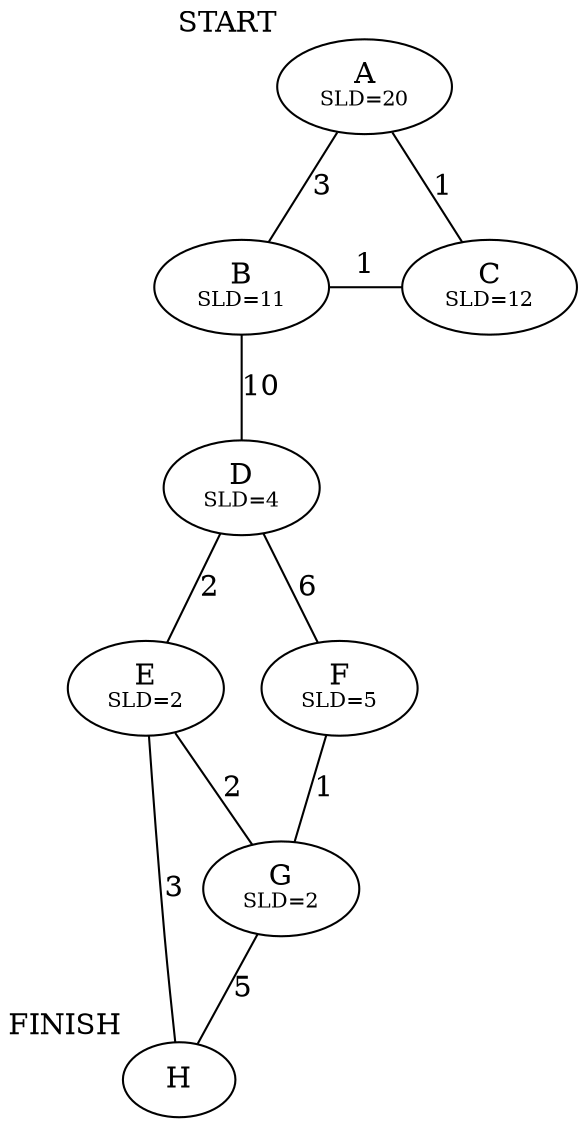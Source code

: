strict graph G {
    {rank=same; B,C}
    {rank=same; E,F}
    A [label=<A<BR /><FONT POINT-SIZE="10">SLD=20</FONT>> xlabel="START"];
    B [label=<B<BR /><FONT POINT-SIZE="10">SLD=11</FONT>>];
    C [label=<C<BR /><FONT POINT-SIZE="10">SLD=12</FONT>>];
    D [label=<D<BR /><FONT POINT-SIZE="10">SLD=4</FONT>>];
    E [label=<E<BR /><FONT POINT-SIZE="10">SLD=2</FONT>>];
    F [label=<F<BR /><FONT POINT-SIZE="10">SLD=5</FONT>>];
    G [label=<G<BR /><FONT POINT-SIZE="10">SLD=2</FONT>>];
    H [label="H" xlabel="FINISH"];
    A -- B [label=3];
    A -- C [label=1];
    B -- C [label=1];
    B -- D [label=10];
    D -- E [label=2];
    D -- F [label=6];
    E -- G [label=2];
    F -- G [label=1];
    E -- H [label=3];
    G -- H [label=5];
}